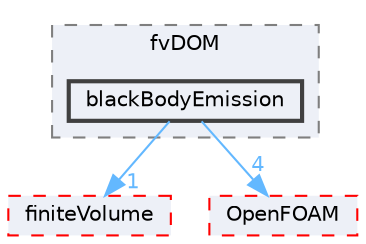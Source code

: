 digraph "src/thermophysicalModels/radiation/radiationModels/fvDOM/blackBodyEmission"
{
 // LATEX_PDF_SIZE
  bgcolor="transparent";
  edge [fontname=Helvetica,fontsize=10,labelfontname=Helvetica,labelfontsize=10];
  node [fontname=Helvetica,fontsize=10,shape=box,height=0.2,width=0.4];
  compound=true
  subgraph clusterdir_b92445ca4ace0494f0a29c642d097f79 {
    graph [ bgcolor="#edf0f7", pencolor="grey50", label="fvDOM", fontname=Helvetica,fontsize=10 style="filled,dashed", URL="dir_b92445ca4ace0494f0a29c642d097f79.html",tooltip=""]
  dir_6389e688c1b1afb7a04f375d8d92c68c [label="blackBodyEmission", fillcolor="#edf0f7", color="grey25", style="filled,bold", URL="dir_6389e688c1b1afb7a04f375d8d92c68c.html",tooltip=""];
  }
  dir_9bd15774b555cf7259a6fa18f99fe99b [label="finiteVolume", fillcolor="#edf0f7", color="red", style="filled,dashed", URL="dir_9bd15774b555cf7259a6fa18f99fe99b.html",tooltip=""];
  dir_c5473ff19b20e6ec4dfe5c310b3778a8 [label="OpenFOAM", fillcolor="#edf0f7", color="red", style="filled,dashed", URL="dir_c5473ff19b20e6ec4dfe5c310b3778a8.html",tooltip=""];
  dir_6389e688c1b1afb7a04f375d8d92c68c->dir_9bd15774b555cf7259a6fa18f99fe99b [headlabel="1", labeldistance=1.5 headhref="dir_000284_001387.html" href="dir_000284_001387.html" color="steelblue1" fontcolor="steelblue1"];
  dir_6389e688c1b1afb7a04f375d8d92c68c->dir_c5473ff19b20e6ec4dfe5c310b3778a8 [headlabel="4", labeldistance=1.5 headhref="dir_000284_002695.html" href="dir_000284_002695.html" color="steelblue1" fontcolor="steelblue1"];
}
